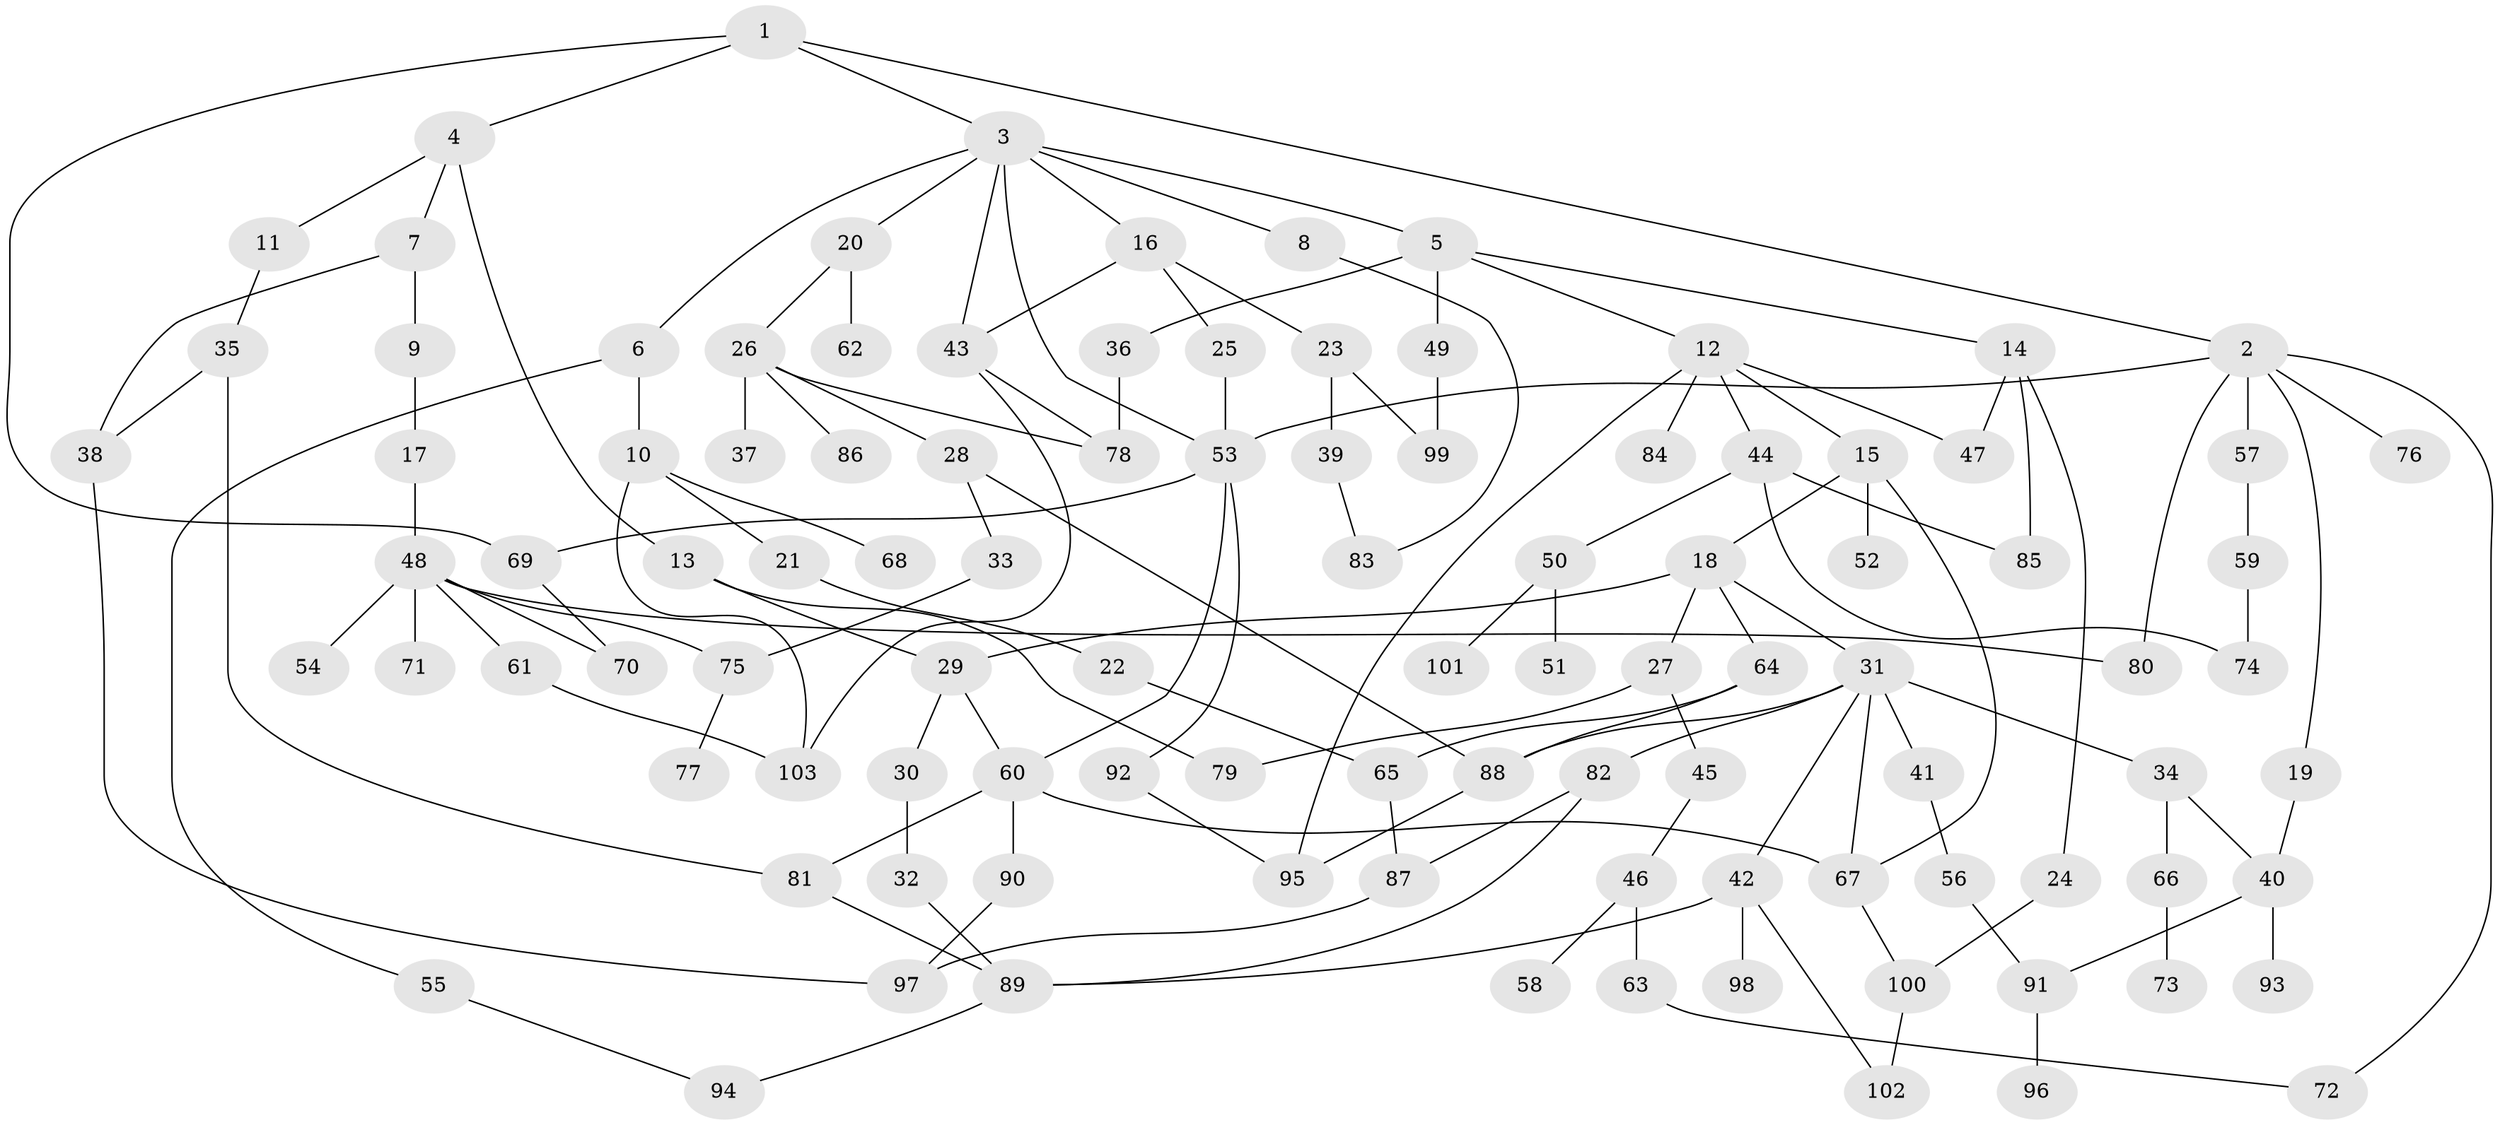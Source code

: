// coarse degree distribution, {5: 0.13725490196078433, 2: 0.2549019607843137, 4: 0.058823529411764705, 1: 0.27450980392156865, 6: 0.0392156862745098, 7: 0.0196078431372549, 3: 0.17647058823529413, 12: 0.0196078431372549, 11: 0.0196078431372549}
// Generated by graph-tools (version 1.1) at 2025/45/03/04/25 21:45:45]
// undirected, 103 vertices, 142 edges
graph export_dot {
graph [start="1"]
  node [color=gray90,style=filled];
  1;
  2;
  3;
  4;
  5;
  6;
  7;
  8;
  9;
  10;
  11;
  12;
  13;
  14;
  15;
  16;
  17;
  18;
  19;
  20;
  21;
  22;
  23;
  24;
  25;
  26;
  27;
  28;
  29;
  30;
  31;
  32;
  33;
  34;
  35;
  36;
  37;
  38;
  39;
  40;
  41;
  42;
  43;
  44;
  45;
  46;
  47;
  48;
  49;
  50;
  51;
  52;
  53;
  54;
  55;
  56;
  57;
  58;
  59;
  60;
  61;
  62;
  63;
  64;
  65;
  66;
  67;
  68;
  69;
  70;
  71;
  72;
  73;
  74;
  75;
  76;
  77;
  78;
  79;
  80;
  81;
  82;
  83;
  84;
  85;
  86;
  87;
  88;
  89;
  90;
  91;
  92;
  93;
  94;
  95;
  96;
  97;
  98;
  99;
  100;
  101;
  102;
  103;
  1 -- 2;
  1 -- 3;
  1 -- 4;
  1 -- 69;
  2 -- 19;
  2 -- 57;
  2 -- 72;
  2 -- 76;
  2 -- 80;
  2 -- 53;
  3 -- 5;
  3 -- 6;
  3 -- 8;
  3 -- 16;
  3 -- 20;
  3 -- 43;
  3 -- 53;
  4 -- 7;
  4 -- 11;
  4 -- 13;
  5 -- 12;
  5 -- 14;
  5 -- 36;
  5 -- 49;
  6 -- 10;
  6 -- 55;
  7 -- 9;
  7 -- 38;
  8 -- 83;
  9 -- 17;
  10 -- 21;
  10 -- 68;
  10 -- 103;
  11 -- 35;
  12 -- 15;
  12 -- 44;
  12 -- 84;
  12 -- 95;
  12 -- 47;
  13 -- 29;
  13 -- 79;
  14 -- 24;
  14 -- 47;
  14 -- 85;
  15 -- 18;
  15 -- 52;
  15 -- 67;
  16 -- 23;
  16 -- 25;
  16 -- 43;
  17 -- 48;
  18 -- 27;
  18 -- 31;
  18 -- 64;
  18 -- 29;
  19 -- 40;
  20 -- 26;
  20 -- 62;
  21 -- 22;
  22 -- 65;
  23 -- 39;
  23 -- 99;
  24 -- 100;
  25 -- 53;
  26 -- 28;
  26 -- 37;
  26 -- 78;
  26 -- 86;
  27 -- 45;
  27 -- 79;
  28 -- 33;
  28 -- 88;
  29 -- 30;
  29 -- 60;
  30 -- 32;
  31 -- 34;
  31 -- 41;
  31 -- 42;
  31 -- 82;
  31 -- 88;
  31 -- 67;
  32 -- 89;
  33 -- 75;
  34 -- 40;
  34 -- 66;
  35 -- 81;
  35 -- 38;
  36 -- 78;
  38 -- 97;
  39 -- 83;
  40 -- 93;
  40 -- 91;
  41 -- 56;
  42 -- 98;
  42 -- 89;
  42 -- 102;
  43 -- 103;
  43 -- 78;
  44 -- 50;
  44 -- 74;
  44 -- 85;
  45 -- 46;
  46 -- 58;
  46 -- 63;
  48 -- 54;
  48 -- 61;
  48 -- 71;
  48 -- 75;
  48 -- 80;
  48 -- 70;
  49 -- 99;
  50 -- 51;
  50 -- 101;
  53 -- 92;
  53 -- 69;
  53 -- 60;
  55 -- 94;
  56 -- 91;
  57 -- 59;
  59 -- 74;
  60 -- 67;
  60 -- 90;
  60 -- 81;
  61 -- 103;
  63 -- 72;
  64 -- 88;
  64 -- 65;
  65 -- 87;
  66 -- 73;
  67 -- 100;
  69 -- 70;
  75 -- 77;
  81 -- 89;
  82 -- 89;
  82 -- 87;
  87 -- 97;
  88 -- 95;
  89 -- 94;
  90 -- 97;
  91 -- 96;
  92 -- 95;
  100 -- 102;
}
